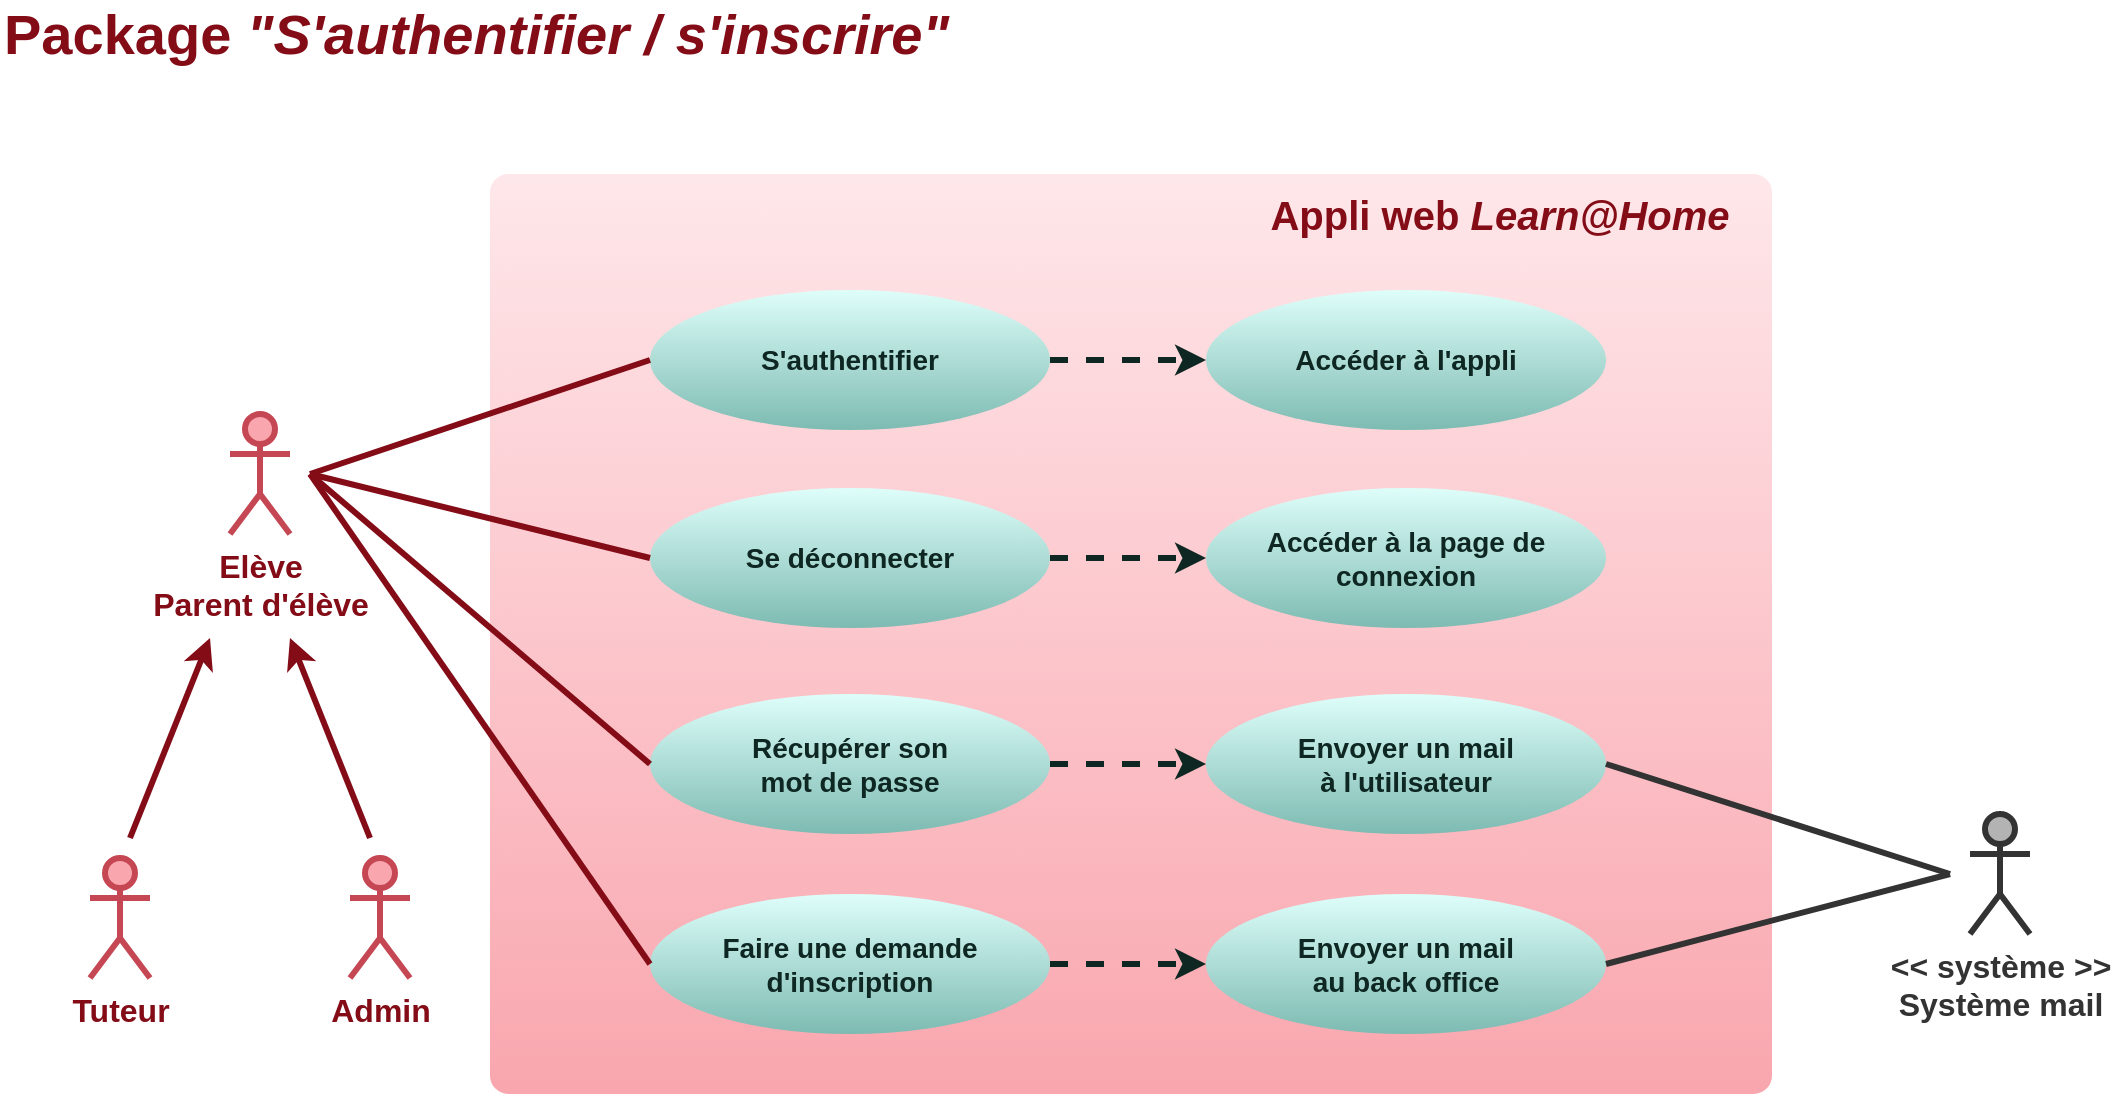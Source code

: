 <mxfile>
    <diagram id="AmlEpA3_1aYCrx1T0YUR" name="Page-1">
        <mxGraphModel dx="800" dy="630" grid="0" gridSize="10" guides="1" tooltips="1" connect="1" arrows="1" fold="1" page="1" pageScale="1" pageWidth="1169" pageHeight="827" background="#ffffff" math="0" shadow="0">
            <root>
                <mxCell id="0"/>
                <mxCell id="1" parent="0"/>
                <mxCell id="2" value="&lt;font style=&quot;font-size: 16px&quot;&gt;Elève&lt;br&gt;Parent d'élève&lt;/font&gt;" style="shape=umlActor;verticalLabelPosition=bottom;verticalAlign=top;html=1;strokeWidth=3;strokeColor=#C64754;fillColor=#f9a6ae;fontColor=#830C17;fontStyle=1" parent="1" vertex="1">
                    <mxGeometry x="150" y="260" width="30" height="60" as="geometry"/>
                </mxCell>
                <mxCell id="9" value="&lt;font size=&quot;1&quot; color=&quot;#830c17&quot;&gt;&lt;b style=&quot;font-size: 28px&quot;&gt;Package &lt;i&gt;&quot;S'authentifier / s'inscrire&quot;&lt;/i&gt;&lt;/b&gt;&lt;/font&gt;" style="text;html=1;strokeColor=none;fillColor=none;align=left;verticalAlign=middle;whiteSpace=wrap;rounded=0;fontColor=#660000;" parent="1" vertex="1">
                    <mxGeometry x="35" y="60" width="480" height="20" as="geometry"/>
                </mxCell>
                <mxCell id="10" value="" style="rounded=1;whiteSpace=wrap;html=1;fontColor=#660000;strokeWidth=3;strokeColor=none;fillColor=#F9A6AE;gradientColor=#fee7ea;gradientDirection=north;arcSize=2;" parent="1" vertex="1">
                    <mxGeometry x="280" y="140" width="641" height="460" as="geometry"/>
                </mxCell>
                <mxCell id="11" value="&lt;font style=&quot;font-size: 16px&quot;&gt;Admin&lt;/font&gt;" style="shape=umlActor;verticalLabelPosition=bottom;verticalAlign=top;html=1;strokeWidth=3;strokeColor=#C64754;fillColor=#f9a6ae;fontColor=#830C17;fontStyle=1" parent="1" vertex="1">
                    <mxGeometry x="210" y="482" width="30" height="60" as="geometry"/>
                </mxCell>
                <mxCell id="12" value="&lt;font style=&quot;font-size: 16px&quot;&gt;Tuteur&lt;br&gt;&lt;/font&gt;" style="shape=umlActor;verticalLabelPosition=bottom;verticalAlign=top;html=1;strokeWidth=3;strokeColor=#C64754;fillColor=#f9a6ae;fontColor=#830C17;fontStyle=1" parent="1" vertex="1">
                    <mxGeometry x="80" y="482" width="30" height="60" as="geometry"/>
                </mxCell>
                <mxCell id="13" value="&lt;font color=&quot;#830c17&quot;&gt;&lt;span style=&quot;font-size: 20px&quot;&gt;&lt;b&gt;Appli web&lt;i&gt; Learn@Home&lt;/i&gt;&lt;/b&gt;&lt;/span&gt;&lt;/font&gt;" style="text;html=1;strokeColor=none;fillColor=none;align=center;verticalAlign=middle;whiteSpace=wrap;rounded=0;fontColor=#660000;" parent="1" vertex="1">
                    <mxGeometry x="660" y="150" width="250" height="20" as="geometry"/>
                </mxCell>
                <mxCell id="16" value="&lt;font size=&quot;1&quot;&gt;&lt;b style=&quot;font-size: 14px&quot;&gt;S'authentifier&lt;/b&gt;&lt;/font&gt;" style="ellipse;whiteSpace=wrap;html=1;rounded=1;strokeWidth=3;fontColor=#0e2723;strokeColor=none;fillColor=#defefa;gradientColor=#7dbbb2;" parent="1" vertex="1">
                    <mxGeometry x="360" y="198" width="200" height="70" as="geometry"/>
                </mxCell>
                <mxCell id="18" value="&lt;font style=&quot;font-size: 14px&quot;&gt;&lt;b&gt;Récupérer son &lt;br&gt;mot de passe&lt;br&gt;&lt;/b&gt;&lt;/font&gt;" style="ellipse;whiteSpace=wrap;html=1;rounded=1;strokeWidth=3;fontColor=#0e2723;strokeColor=none;fillColor=#defefa;gradientColor=#7dbbb2;" parent="1" vertex="1">
                    <mxGeometry x="360" y="400" width="200" height="70" as="geometry"/>
                </mxCell>
                <mxCell id="19" value="&lt;font style=&quot;font-size: 14px&quot;&gt;&lt;b&gt;Faire une demande&lt;br&gt;d'inscription&lt;br&gt;&lt;/b&gt;&lt;/font&gt;" style="ellipse;whiteSpace=wrap;html=1;rounded=1;strokeWidth=3;fontColor=#0e2723;strokeColor=none;fillColor=#defefa;gradientColor=#7dbbb2;" parent="1" vertex="1">
                    <mxGeometry x="360" y="500" width="200" height="70" as="geometry"/>
                </mxCell>
                <mxCell id="21" value="&lt;font style=&quot;font-size: 14px&quot;&gt;&lt;b&gt;Envoyer un mail&lt;br&gt;à l'utilisateur&lt;br&gt;&lt;/b&gt;&lt;/font&gt;" style="ellipse;whiteSpace=wrap;html=1;rounded=1;strokeWidth=3;fontColor=#0e2723;strokeColor=none;fillColor=#defefa;gradientColor=#7dbbb2;" parent="1" vertex="1">
                    <mxGeometry x="638" y="400" width="200" height="70" as="geometry"/>
                </mxCell>
                <mxCell id="22" value="&lt;font style=&quot;font-size: 14px&quot;&gt;&lt;b&gt;Envoyer un mail&lt;br&gt;au back office&lt;br&gt;&lt;/b&gt;&lt;/font&gt;" style="ellipse;whiteSpace=wrap;html=1;rounded=1;strokeWidth=3;fontColor=#0e2723;strokeColor=none;fillColor=#defefa;gradientColor=#7dbbb2;" parent="1" vertex="1">
                    <mxGeometry x="638" y="500" width="200" height="70" as="geometry"/>
                </mxCell>
                <mxCell id="25" value="" style="endArrow=classic;html=1;fontColor=#0e2723;strokeColor=#0E2723;strokeWidth=3;entryX=0;entryY=0.5;entryDx=0;entryDy=0;exitX=1;exitY=0.5;exitDx=0;exitDy=0;dashed=1;" parent="1" source="18" target="21" edge="1">
                    <mxGeometry width="50" height="50" relative="1" as="geometry">
                        <mxPoint x="528" y="421" as="sourcePoint"/>
                        <mxPoint x="578" y="371" as="targetPoint"/>
                    </mxGeometry>
                </mxCell>
                <mxCell id="27" value="" style="endArrow=classic;html=1;fontColor=#0e2723;strokeColor=#0E2723;strokeWidth=3;entryX=0;entryY=0.5;entryDx=0;entryDy=0;exitX=1;exitY=0.5;exitDx=0;exitDy=0;dashed=1;" parent="1" source="19" target="22" edge="1">
                    <mxGeometry width="50" height="50" relative="1" as="geometry">
                        <mxPoint x="535" y="466" as="sourcePoint"/>
                        <mxPoint x="658" y="466" as="targetPoint"/>
                    </mxGeometry>
                </mxCell>
                <mxCell id="29" value="" style="endArrow=none;html=1;fontColor=#0e2723;strokeWidth=3;strokeColor=#830C17;exitX=0;exitY=0.5;exitDx=0;exitDy=0;" parent="1" source="16" edge="1">
                    <mxGeometry width="50" height="50" relative="1" as="geometry">
                        <mxPoint x="550" y="500" as="sourcePoint"/>
                        <mxPoint x="190" y="290" as="targetPoint"/>
                    </mxGeometry>
                </mxCell>
                <mxCell id="30" value="" style="endArrow=none;html=1;fontColor=#0e2723;strokeWidth=3;strokeColor=#830C17;exitX=0;exitY=0.5;exitDx=0;exitDy=0;" parent="1" source="18" edge="1">
                    <mxGeometry width="50" height="50" relative="1" as="geometry">
                        <mxPoint x="328.5" y="282" as="sourcePoint"/>
                        <mxPoint x="190" y="290" as="targetPoint"/>
                    </mxGeometry>
                </mxCell>
                <mxCell id="31" value="" style="endArrow=none;html=1;fontColor=#0e2723;strokeWidth=3;strokeColor=#830C17;exitX=0;exitY=0.5;exitDx=0;exitDy=0;" parent="1" source="19" edge="1">
                    <mxGeometry width="50" height="50" relative="1" as="geometry">
                        <mxPoint x="338.5" y="292" as="sourcePoint"/>
                        <mxPoint x="190" y="290" as="targetPoint"/>
                    </mxGeometry>
                </mxCell>
                <mxCell id="42" value="&lt;font size=&quot;1&quot;&gt;&lt;b style=&quot;font-size: 14px&quot;&gt;Accéder à l'appli&lt;/b&gt;&lt;/font&gt;" style="ellipse;whiteSpace=wrap;html=1;rounded=1;strokeWidth=3;fontColor=#0e2723;strokeColor=none;fillColor=#defefa;gradientColor=#7dbbb2;" parent="1" vertex="1">
                    <mxGeometry x="638" y="198" width="200" height="70" as="geometry"/>
                </mxCell>
                <mxCell id="43" value="" style="endArrow=classic;html=1;fontColor=#0e2723;strokeColor=#0E2723;strokeWidth=3;entryX=0;entryY=0.5;entryDx=0;entryDy=0;exitX=1;exitY=0.5;exitDx=0;exitDy=0;dashed=1;" parent="1" source="16" target="42" edge="1">
                    <mxGeometry width="50" height="50" relative="1" as="geometry">
                        <mxPoint x="525" y="363" as="sourcePoint"/>
                        <mxPoint x="648" y="363" as="targetPoint"/>
                    </mxGeometry>
                </mxCell>
                <mxCell id="48" value="" style="endArrow=classic;html=1;fontColor=#0e2723;strokeWidth=3;strokeColor=#830C17;" parent="1" edge="1">
                    <mxGeometry width="50" height="50" relative="1" as="geometry">
                        <mxPoint x="100" y="472" as="sourcePoint"/>
                        <mxPoint x="140" y="372" as="targetPoint"/>
                    </mxGeometry>
                </mxCell>
                <mxCell id="49" value="" style="endArrow=classic;html=1;fontColor=#0e2723;strokeWidth=3;strokeColor=#830C17;" parent="1" edge="1">
                    <mxGeometry width="50" height="50" relative="1" as="geometry">
                        <mxPoint x="220" y="472" as="sourcePoint"/>
                        <mxPoint x="180" y="372" as="targetPoint"/>
                    </mxGeometry>
                </mxCell>
                <mxCell id="52" value="&lt;font style=&quot;font-size: 16px&quot;&gt;&amp;lt;&amp;lt; système &amp;gt;&amp;gt;&lt;br&gt;Système mail&lt;br&gt;&lt;/font&gt;" style="shape=umlActor;verticalLabelPosition=bottom;verticalAlign=top;html=1;strokeWidth=3;fontStyle=1;fontColor=#333333;strokeColor=#333333;fillColor=#B3B3B3;" parent="1" vertex="1">
                    <mxGeometry x="1020" y="460" width="30" height="60" as="geometry"/>
                </mxCell>
                <mxCell id="53" value="" style="endArrow=none;html=1;fontColor=#0e2723;strokeWidth=3;exitX=1;exitY=0.5;exitDx=0;exitDy=0;strokeColor=#333333;" parent="1" source="21" edge="1">
                    <mxGeometry width="50" height="50" relative="1" as="geometry">
                        <mxPoint x="370" y="336" as="sourcePoint"/>
                        <mxPoint x="1010" y="490" as="targetPoint"/>
                    </mxGeometry>
                </mxCell>
                <mxCell id="54" value="" style="endArrow=none;html=1;fontColor=#0e2723;strokeWidth=3;exitX=1;exitY=0.5;exitDx=0;exitDy=0;strokeColor=#333333;" parent="1" source="22" edge="1">
                    <mxGeometry width="50" height="50" relative="1" as="geometry">
                        <mxPoint x="848" y="456" as="sourcePoint"/>
                        <mxPoint x="1010" y="490" as="targetPoint"/>
                    </mxGeometry>
                </mxCell>
                <mxCell id="55" value="&lt;font size=&quot;1&quot;&gt;&lt;b style=&quot;font-size: 14px&quot;&gt;Se déconnecter&lt;/b&gt;&lt;/font&gt;" style="ellipse;whiteSpace=wrap;html=1;rounded=1;strokeWidth=3;fontColor=#0e2723;strokeColor=none;fillColor=#defefa;gradientColor=#7dbbb2;" vertex="1" parent="1">
                    <mxGeometry x="360" y="297" width="200" height="70" as="geometry"/>
                </mxCell>
                <mxCell id="56" value="&lt;font size=&quot;1&quot;&gt;&lt;b style=&quot;font-size: 14px&quot;&gt;Accéder à la page de connexion&lt;/b&gt;&lt;/font&gt;" style="ellipse;whiteSpace=wrap;html=1;rounded=1;strokeWidth=3;fontColor=#0e2723;strokeColor=none;fillColor=#defefa;gradientColor=#7dbbb2;" vertex="1" parent="1">
                    <mxGeometry x="638" y="297" width="200" height="70" as="geometry"/>
                </mxCell>
                <mxCell id="57" value="" style="endArrow=classic;html=1;fontColor=#0e2723;strokeColor=#0E2723;strokeWidth=3;entryX=0;entryY=0.5;entryDx=0;entryDy=0;exitX=1;exitY=0.5;exitDx=0;exitDy=0;dashed=1;" edge="1" parent="1" source="55" target="56">
                    <mxGeometry width="50" height="50" relative="1" as="geometry">
                        <mxPoint x="525" y="462" as="sourcePoint"/>
                        <mxPoint x="648" y="462" as="targetPoint"/>
                    </mxGeometry>
                </mxCell>
                <mxCell id="58" value="" style="endArrow=none;html=1;fontColor=#0e2723;strokeWidth=3;strokeColor=#830C17;exitX=0;exitY=0.5;exitDx=0;exitDy=0;" edge="1" parent="1" source="55">
                    <mxGeometry width="50" height="50" relative="1" as="geometry">
                        <mxPoint x="370" y="243" as="sourcePoint"/>
                        <mxPoint x="190" y="290" as="targetPoint"/>
                    </mxGeometry>
                </mxCell>
            </root>
        </mxGraphModel>
    </diagram>
</mxfile>